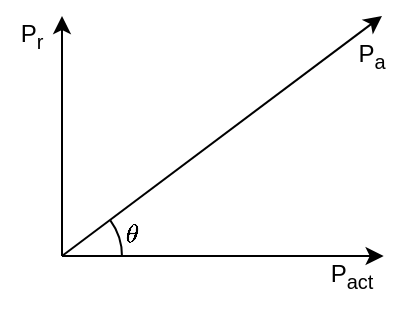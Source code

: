 <mxfile version="28.2.8">
  <diagram name="Page 1" id="Page-1">
    <mxGraphModel dx="732" dy="874" grid="1" gridSize="10" guides="1" tooltips="1" connect="1" arrows="1" fold="1" page="1" pageScale="1" pageWidth="827" pageHeight="1169" math="1" shadow="0">
      <root>
        <mxCell id="0" />
        <mxCell id="1" parent="0" />
        <mxCell id="j2CR8f1PHqKJb8Jv-K0H-37" value="$$\theta$$" style="text;html=1;whiteSpace=wrap;align=center;verticalAlign=middle;rounded=0;fontFamily=Helvetica;fontSize=11;labelBackgroundColor=default;" parent="1" vertex="1">
          <mxGeometry x="425" y="339" width="20" height="20" as="geometry" />
        </mxCell>
        <UserObject label="" tags="Électrique Lien" id="22">
          <mxCell parent="1" vertex="1" visible="0">
            <mxGeometry as="geometry" />
          </mxCell>
        </UserObject>
        <mxCell id="j2CR8f1PHqKJb8Jv-K0H-31" value="" style="edgeStyle=none;orthogonalLoop=1;jettySize=auto;html=1;rounded=0;align=center;verticalAlign=middle;fontFamily=Helvetica;fontSize=11;fontColor=default;labelBackgroundColor=default;endArrow=classic;endFill=1;" parent="1" edge="1">
          <mxGeometry width="80" relative="1" as="geometry">
            <mxPoint x="400" y="360" as="sourcePoint" />
            <mxPoint x="400" y="240" as="targetPoint" />
            <Array as="points" />
          </mxGeometry>
        </mxCell>
        <mxCell id="j2CR8f1PHqKJb8Jv-K0H-32" value="" style="edgeStyle=none;orthogonalLoop=1;jettySize=auto;html=1;rounded=0;align=center;verticalAlign=middle;fontFamily=Helvetica;fontSize=11;fontColor=default;labelBackgroundColor=default;endArrow=classic;endFill=1;" parent="1" edge="1">
          <mxGeometry width="80" relative="1" as="geometry">
            <mxPoint x="400" y="360" as="sourcePoint" />
            <mxPoint x="560.833" y="360" as="targetPoint" />
            <Array as="points" />
          </mxGeometry>
        </mxCell>
        <mxCell id="j2CR8f1PHqKJb8Jv-K0H-33" value="" style="edgeStyle=none;orthogonalLoop=1;jettySize=auto;html=1;rounded=0;align=center;verticalAlign=middle;fontFamily=Helvetica;fontSize=11;fontColor=default;labelBackgroundColor=default;endArrow=classic;endFill=1;" parent="1" edge="1">
          <mxGeometry width="80" relative="1" as="geometry">
            <mxPoint x="400" y="360" as="sourcePoint" />
            <mxPoint x="560" y="240" as="targetPoint" />
            <Array as="points" />
          </mxGeometry>
        </mxCell>
        <mxCell id="j2CR8f1PHqKJb8Jv-K0H-36" value="" style="verticalLabelPosition=bottom;verticalAlign=top;html=1;shape=mxgraph.basic.arc;startAngle=0.149;endAngle=0.252;fontFamily=Helvetica;fontSize=11;labelBackgroundColor=default;" parent="1" vertex="1">
          <mxGeometry x="370" y="330" width="60" height="60" as="geometry" />
        </mxCell>
        <mxCell id="j2CR8f1PHqKJb8Jv-K0H-38" value="P&lt;sub&gt;r&lt;/sub&gt;" style="text;html=1;whiteSpace=wrap;align=center;verticalAlign=middle;rounded=0;convertToSvg=1;" parent="1" vertex="1">
          <mxGeometry x="370" y="240" width="30" height="20" as="geometry" />
        </mxCell>
        <mxCell id="j2CR8f1PHqKJb8Jv-K0H-40" value="P&lt;sub&gt;act&lt;/sub&gt;" style="text;html=1;whiteSpace=wrap;align=center;verticalAlign=middle;rounded=0;convertToSvg=1;" parent="1" vertex="1">
          <mxGeometry x="530" y="360" width="30" height="20" as="geometry" />
        </mxCell>
        <mxCell id="j2CR8f1PHqKJb8Jv-K0H-51" value="P&lt;sub&gt;a&lt;/sub&gt;" style="text;html=1;whiteSpace=wrap;align=center;verticalAlign=middle;rounded=0;convertToSvg=1;" parent="1" vertex="1">
          <mxGeometry x="540" y="250" width="30" height="20" as="geometry" />
        </mxCell>
      </root>
    </mxGraphModel>
  </diagram>
</mxfile>
